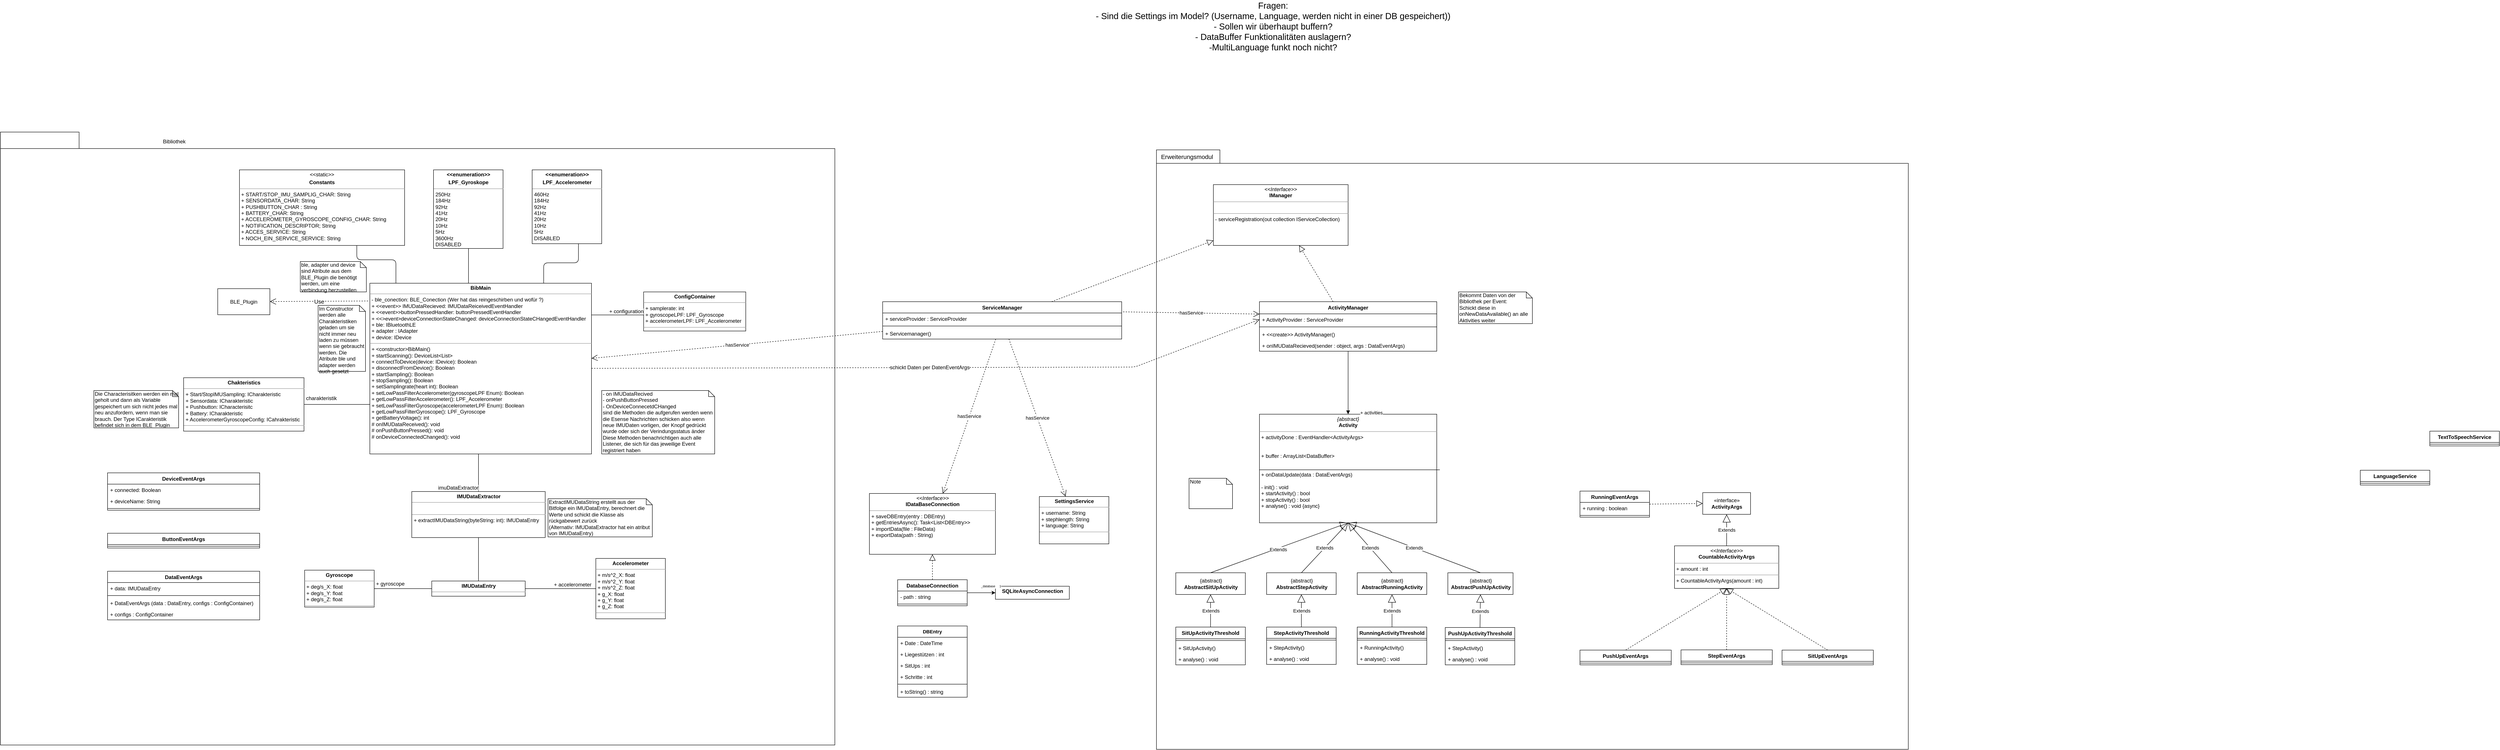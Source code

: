 <mxfile version="12.4.1" type="device" pages="1"><diagram id="adMyBay1lu6xidjCouD3" name="Model"><mxGraphModel dx="4696" dy="1765" grid="1" gridSize="10" guides="1" tooltips="1" connect="1" arrows="1" fold="1" page="1" pageScale="1" pageWidth="850" pageHeight="1100" math="0" shadow="0"><root><mxCell id="0"/><mxCell id="1" parent="0"/><mxCell id="sXvjfolYUnGrp_yOVfev-73" value="Bibliothek" style="shape=folder;fontStyle=1;spacingTop=10;tabWidth=181;tabHeight=38;tabPosition=left;html=1;strokeColor=#000000;strokeWidth=1;fontSize=12;" parent="1" vertex="1"><mxGeometry x="-2850" y="-41" width="1920" height="1411" as="geometry"/></mxCell><mxCell id="gOupwa7_WCO_5UHda2sZ-10" value="hasService" style="endArrow=open;endSize=12;dashed=1;html=1;" parent="1" source="sXvjfolYUnGrp_yOVfev-64" target="4jUEhYQWBBL92VZrlt_O-1" edge="1"><mxGeometry width="160" relative="1" as="geometry"><mxPoint x="-559.77" y="126" as="sourcePoint"/><mxPoint x="-800" y="235" as="targetPoint"/></mxGeometry></mxCell><mxCell id="w5dEuc_NeuzI3938pT3K-1" value="" style="shape=folder;fontStyle=1;spacingTop=10;tabWidth=146;tabHeight=31;tabPosition=left;html=1;" parent="1" vertex="1"><mxGeometry x="-190" width="1730" height="1380" as="geometry"/></mxCell><mxCell id="1QQ3cwLplbujhVV3ZzxS-45" value="&lt;p style=&quot;margin: 0px ; margin-top: 4px ; text-align: center&quot;&gt;&lt;i&gt;{abstract}&lt;/i&gt;&lt;br&gt;&lt;b&gt;Activity&lt;/b&gt;&lt;/p&gt;&lt;hr size=&quot;1&quot;&gt;&lt;p style=&quot;margin: 0px ; margin-left: 4px&quot;&gt;&lt;span&gt;+ activityDone : EventHandler&amp;lt;ActivityArgs&amp;gt;&lt;/span&gt;&lt;br&gt;&lt;/p&gt;&lt;p style=&quot;margin: 0px ; margin-left: 4px&quot;&gt;&lt;br&gt;&lt;/p&gt;&lt;p style=&quot;margin: 0px ; margin-left: 4px&quot;&gt;&lt;br&gt;&lt;/p&gt;&lt;p style=&quot;margin: 0px ; margin-left: 4px&quot;&gt;&lt;span&gt;+ buffer : ArrayList&amp;lt;DataBuffer&amp;gt;&amp;nbsp;&lt;/span&gt;&lt;/p&gt;&lt;p style=&quot;margin: 0px ; margin-left: 4px&quot;&gt;&lt;span&gt;&lt;br&gt;&lt;/span&gt;&lt;/p&gt;&lt;p style=&quot;margin: 0px ; margin-left: 4px&quot;&gt;&lt;br&gt;&lt;/p&gt;&lt;p style=&quot;margin: 0px ; margin-left: 4px&quot;&gt;+ onDataUpdate(data : DataEventArgs)&lt;br&gt;&lt;/p&gt;&lt;p style=&quot;margin: 0px ; margin-left: 4px&quot;&gt;&lt;br&gt;&lt;/p&gt;&lt;p style=&quot;margin: 0px ; margin-left: 4px&quot;&gt;- init() : void&lt;/p&gt;&lt;p style=&quot;margin: 0px ; margin-left: 4px&quot;&gt;&lt;span&gt;+ startActivity() : bool&lt;/span&gt;&lt;/p&gt;&lt;p style=&quot;margin: 0px ; margin-left: 4px&quot;&gt;&lt;span&gt;+ stopActivity() : bool&lt;/span&gt;&lt;/p&gt;&lt;p style=&quot;margin: 0px ; margin-left: 4px&quot;&gt;+ analyse() : void {async}&lt;span&gt;&lt;br&gt;&lt;/span&gt;&lt;/p&gt;&lt;p style=&quot;margin: 0px ; margin-left: 4px&quot;&gt;&lt;br&gt;&lt;/p&gt;" style="verticalAlign=top;align=left;overflow=fill;fontSize=12;fontFamily=Helvetica;html=1;" parent="1" vertex="1"><mxGeometry x="47" y="608.5" width="408" height="250" as="geometry"/></mxCell><mxCell id="1QQ3cwLplbujhVV3ZzxS-46" value="PushUpActivityThreshold" style="swimlane;fontStyle=1;align=center;verticalAlign=top;childLayout=stackLayout;horizontal=1;startSize=26;horizontalStack=0;resizeParent=1;resizeParentMax=0;resizeLast=0;collapsible=1;marginBottom=0;" parent="1" vertex="1"><mxGeometry x="474.5" y="1099.5" width="160" height="86" as="geometry"/></mxCell><mxCell id="1QQ3cwLplbujhVV3ZzxS-48" value="" style="line;strokeWidth=1;fillColor=none;align=left;verticalAlign=middle;spacingTop=-1;spacingLeft=3;spacingRight=3;rotatable=0;labelPosition=right;points=[];portConstraint=eastwest;" parent="1QQ3cwLplbujhVV3ZzxS-46" vertex="1"><mxGeometry y="26" width="160" height="8" as="geometry"/></mxCell><mxCell id="1QQ3cwLplbujhVV3ZzxS-112" value="+ StepActivity()" style="text;strokeColor=none;fillColor=none;align=left;verticalAlign=top;spacingLeft=4;spacingRight=4;overflow=hidden;rotatable=0;points=[[0,0.5],[1,0.5]];portConstraint=eastwest;" parent="1QQ3cwLplbujhVV3ZzxS-46" vertex="1"><mxGeometry y="34" width="160" height="26" as="geometry"/></mxCell><mxCell id="1QQ3cwLplbujhVV3ZzxS-114" value="+ analyse() : void" style="text;strokeColor=none;fillColor=none;align=left;verticalAlign=top;spacingLeft=4;spacingRight=4;overflow=hidden;rotatable=0;points=[[0,0.5],[1,0.5]];portConstraint=eastwest;" parent="1QQ3cwLplbujhVV3ZzxS-46" vertex="1"><mxGeometry y="60" width="160" height="26" as="geometry"/></mxCell><mxCell id="1QQ3cwLplbujhVV3ZzxS-94" value="RunningActivityThreshold" style="swimlane;fontStyle=1;align=center;verticalAlign=top;childLayout=stackLayout;horizontal=1;startSize=26;horizontalStack=0;resizeParent=1;resizeParentMax=0;resizeLast=0;collapsible=1;marginBottom=0;" parent="1" vertex="1"><mxGeometry x="272" y="1098.5" width="160" height="86" as="geometry"/></mxCell><mxCell id="1QQ3cwLplbujhVV3ZzxS-96" value="" style="line;strokeWidth=1;fillColor=none;align=left;verticalAlign=middle;spacingTop=-1;spacingLeft=3;spacingRight=3;rotatable=0;labelPosition=right;points=[];portConstraint=eastwest;" parent="1QQ3cwLplbujhVV3ZzxS-94" vertex="1"><mxGeometry y="26" width="160" height="8" as="geometry"/></mxCell><mxCell id="1QQ3cwLplbujhVV3ZzxS-97" value="+ RunningActivity()" style="text;strokeColor=none;fillColor=none;align=left;verticalAlign=top;spacingLeft=4;spacingRight=4;overflow=hidden;rotatable=0;points=[[0,0.5],[1,0.5]];portConstraint=eastwest;" parent="1QQ3cwLplbujhVV3ZzxS-94" vertex="1"><mxGeometry y="34" width="160" height="26" as="geometry"/></mxCell><mxCell id="1QQ3cwLplbujhVV3ZzxS-113" value="+ analyse() : void" style="text;strokeColor=none;fillColor=none;align=left;verticalAlign=top;spacingLeft=4;spacingRight=4;overflow=hidden;rotatable=0;points=[[0,0.5],[1,0.5]];portConstraint=eastwest;" parent="1QQ3cwLplbujhVV3ZzxS-94" vertex="1"><mxGeometry y="60" width="160" height="26" as="geometry"/></mxCell><mxCell id="1QQ3cwLplbujhVV3ZzxS-102" value="SitUpActivityThreshold" style="swimlane;fontStyle=1;align=center;verticalAlign=top;childLayout=stackLayout;horizontal=1;startSize=27;horizontalStack=0;resizeParent=1;resizeParentMax=0;resizeLast=0;collapsible=1;marginBottom=0;" parent="1" vertex="1"><mxGeometry x="-145.5" y="1098.5" width="160" height="87" as="geometry"/></mxCell><mxCell id="1QQ3cwLplbujhVV3ZzxS-104" value="" style="line;strokeWidth=1;fillColor=none;align=left;verticalAlign=middle;spacingTop=-1;spacingLeft=3;spacingRight=3;rotatable=0;labelPosition=right;points=[];portConstraint=eastwest;" parent="1QQ3cwLplbujhVV3ZzxS-102" vertex="1"><mxGeometry y="27" width="160" height="8" as="geometry"/></mxCell><mxCell id="1QQ3cwLplbujhVV3ZzxS-105" value="+ SitUpActivity()" style="text;strokeColor=none;fillColor=none;align=left;verticalAlign=top;spacingLeft=4;spacingRight=4;overflow=hidden;rotatable=0;points=[[0,0.5],[1,0.5]];portConstraint=eastwest;" parent="1QQ3cwLplbujhVV3ZzxS-102" vertex="1"><mxGeometry y="35" width="160" height="26" as="geometry"/></mxCell><mxCell id="1QQ3cwLplbujhVV3ZzxS-116" value="+ analyse() : void" style="text;strokeColor=none;fillColor=none;align=left;verticalAlign=top;spacingLeft=4;spacingRight=4;overflow=hidden;rotatable=0;points=[[0,0.5],[1,0.5]];portConstraint=eastwest;" parent="1QQ3cwLplbujhVV3ZzxS-102" vertex="1"><mxGeometry y="61" width="160" height="26" as="geometry"/></mxCell><mxCell id="1QQ3cwLplbujhVV3ZzxS-98" value="StepActivityThreshold" style="swimlane;fontStyle=1;align=center;verticalAlign=top;childLayout=stackLayout;horizontal=1;startSize=26;horizontalStack=0;resizeParent=1;resizeParentMax=0;resizeLast=0;collapsible=1;marginBottom=0;" parent="1" vertex="1"><mxGeometry x="63.5" y="1098.5" width="160" height="86" as="geometry"/></mxCell><mxCell id="1QQ3cwLplbujhVV3ZzxS-100" value="" style="line;strokeWidth=1;fillColor=none;align=left;verticalAlign=middle;spacingTop=-1;spacingLeft=3;spacingRight=3;rotatable=0;labelPosition=right;points=[];portConstraint=eastwest;" parent="1QQ3cwLplbujhVV3ZzxS-98" vertex="1"><mxGeometry y="26" width="160" height="8" as="geometry"/></mxCell><mxCell id="1QQ3cwLplbujhVV3ZzxS-111" value="+ StepActivity()" style="text;strokeColor=none;fillColor=none;align=left;verticalAlign=top;spacingLeft=4;spacingRight=4;overflow=hidden;rotatable=0;points=[[0,0.5],[1,0.5]];portConstraint=eastwest;" parent="1QQ3cwLplbujhVV3ZzxS-98" vertex="1"><mxGeometry y="34" width="160" height="26" as="geometry"/></mxCell><mxCell id="1QQ3cwLplbujhVV3ZzxS-115" value="+ analyse() : void" style="text;strokeColor=none;fillColor=none;align=left;verticalAlign=top;spacingLeft=4;spacingRight=4;overflow=hidden;rotatable=0;points=[[0,0.5],[1,0.5]];portConstraint=eastwest;" parent="1QQ3cwLplbujhVV3ZzxS-98" vertex="1"><mxGeometry y="60" width="160" height="26" as="geometry"/></mxCell><mxCell id="1QQ3cwLplbujhVV3ZzxS-51" value="PushUpEventArgs" style="swimlane;fontStyle=1;align=center;verticalAlign=top;childLayout=stackLayout;horizontal=1;startSize=26;horizontalStack=0;resizeParent=1;resizeParentMax=0;resizeLast=0;collapsible=1;marginBottom=0;" parent="1" vertex="1"><mxGeometry x="784.5" y="1151.5" width="210" height="34" as="geometry"><mxRectangle x="20" y="777" width="140" height="26" as="alternateBounds"/></mxGeometry></mxCell><mxCell id="1QQ3cwLplbujhVV3ZzxS-53" value="" style="line;strokeWidth=1;fillColor=none;align=left;verticalAlign=middle;spacingTop=-1;spacingLeft=3;spacingRight=3;rotatable=0;labelPosition=right;points=[];portConstraint=eastwest;" parent="1QQ3cwLplbujhVV3ZzxS-51" vertex="1"><mxGeometry y="26" width="210" height="8" as="geometry"/></mxCell><mxCell id="1QQ3cwLplbujhVV3ZzxS-66" value="SitUpEventArgs" style="swimlane;fontStyle=1;align=center;verticalAlign=top;childLayout=stackLayout;horizontal=1;startSize=26;horizontalStack=0;resizeParent=1;resizeParentMax=0;resizeLast=0;collapsible=1;marginBottom=0;" parent="1" vertex="1"><mxGeometry x="1249.5" y="1151.5" width="210" height="34" as="geometry"/></mxCell><mxCell id="1QQ3cwLplbujhVV3ZzxS-69" value="" style="line;strokeWidth=1;fillColor=none;align=left;verticalAlign=middle;spacingTop=-1;spacingLeft=3;spacingRight=3;rotatable=0;labelPosition=right;points=[];portConstraint=eastwest;" parent="1QQ3cwLplbujhVV3ZzxS-66" vertex="1"><mxGeometry y="26" width="210" height="8" as="geometry"/></mxCell><mxCell id="1QQ3cwLplbujhVV3ZzxS-73" value="RunningEventArgs" style="swimlane;fontStyle=1;align=center;verticalAlign=top;childLayout=stackLayout;horizontal=1;startSize=26;horizontalStack=0;resizeParent=1;resizeParentMax=0;resizeLast=0;collapsible=1;marginBottom=0;" parent="1" vertex="1"><mxGeometry x="784.5" y="785.5" width="160" height="60" as="geometry"/></mxCell><mxCell id="1QQ3cwLplbujhVV3ZzxS-74" value="+ running : boolean" style="text;strokeColor=none;fillColor=none;align=left;verticalAlign=top;spacingLeft=4;spacingRight=4;overflow=hidden;rotatable=0;points=[[0,0.5],[1,0.5]];portConstraint=eastwest;" parent="1QQ3cwLplbujhVV3ZzxS-73" vertex="1"><mxGeometry y="26" width="160" height="26" as="geometry"/></mxCell><mxCell id="1QQ3cwLplbujhVV3ZzxS-76" value="" style="line;strokeWidth=1;fillColor=none;align=left;verticalAlign=middle;spacingTop=-1;spacingLeft=3;spacingRight=3;rotatable=0;labelPosition=right;points=[];portConstraint=eastwest;" parent="1QQ3cwLplbujhVV3ZzxS-73" vertex="1"><mxGeometry y="52" width="160" height="8" as="geometry"/></mxCell><mxCell id="1QQ3cwLplbujhVV3ZzxS-79" value="«interface»&lt;br&gt;&lt;b&gt;ActivityArgs&lt;br&gt;&lt;/b&gt;" style="html=1;" parent="1" vertex="1"><mxGeometry x="1067" y="789" width="110" height="50" as="geometry"/></mxCell><mxCell id="1QQ3cwLplbujhVV3ZzxS-83" value="StepEventArgs" style="swimlane;fontStyle=1;align=center;verticalAlign=top;childLayout=stackLayout;horizontal=1;startSize=26;horizontalStack=0;resizeParent=1;resizeParentMax=0;resizeLast=0;collapsible=1;marginBottom=0;" parent="1" vertex="1"><mxGeometry x="1017" y="1151" width="210" height="34" as="geometry"/></mxCell><mxCell id="1QQ3cwLplbujhVV3ZzxS-85" value="" style="line;strokeWidth=1;fillColor=none;align=left;verticalAlign=middle;spacingTop=-1;spacingLeft=3;spacingRight=3;rotatable=0;labelPosition=right;points=[];portConstraint=eastwest;" parent="1QQ3cwLplbujhVV3ZzxS-83" vertex="1"><mxGeometry y="26" width="210" height="8" as="geometry"/></mxCell><mxCell id="1QQ3cwLplbujhVV3ZzxS-87" value="&lt;p style=&quot;margin: 0px ; margin-top: 4px ; text-align: center&quot;&gt;&lt;i&gt;&amp;lt;&amp;lt;Interface&amp;gt;&amp;gt;&lt;/i&gt;&lt;br&gt;&lt;b&gt;CountableActivityArgs&lt;/b&gt;&lt;/p&gt;&lt;hr size=&quot;1&quot;&gt;&lt;p style=&quot;margin: 0px ; margin-left: 4px&quot;&gt;+ amount : int&lt;/p&gt;&lt;hr size=&quot;1&quot;&gt;&lt;p style=&quot;margin: 0px ; margin-left: 4px&quot;&gt;+ CountableActivityArgs(amount : int)&lt;/p&gt;" style="verticalAlign=top;align=left;overflow=fill;fontSize=12;fontFamily=Helvetica;html=1;" parent="1" vertex="1"><mxGeometry x="1002" y="911.5" width="240" height="98" as="geometry"/></mxCell><mxCell id="1QQ3cwLplbujhVV3ZzxS-88" value="Extends" style="endArrow=block;endSize=16;endFill=0;html=1;entryX=0.5;entryY=1;entryDx=0;entryDy=0;exitX=0.5;exitY=0;exitDx=0;exitDy=0;" parent="1" source="1QQ3cwLplbujhVV3ZzxS-87" target="1QQ3cwLplbujhVV3ZzxS-79" edge="1"><mxGeometry width="160" relative="1" as="geometry"><mxPoint x="1189.5" y="871.5" as="sourcePoint"/><mxPoint x="1349.5" y="871.5" as="targetPoint"/></mxGeometry></mxCell><mxCell id="1QQ3cwLplbujhVV3ZzxS-89" value="" style="endArrow=block;dashed=1;endFill=0;endSize=12;html=1;exitX=0.5;exitY=0;exitDx=0;exitDy=0;entryX=0.5;entryY=1;entryDx=0;entryDy=0;" parent="1" source="1QQ3cwLplbujhVV3ZzxS-83" target="1QQ3cwLplbujhVV3ZzxS-87" edge="1"><mxGeometry width="160" relative="1" as="geometry"><mxPoint x="1399.5" y="1021.5" as="sourcePoint"/><mxPoint x="1559.5" y="1021.5" as="targetPoint"/></mxGeometry></mxCell><mxCell id="1QQ3cwLplbujhVV3ZzxS-90" value="" style="endArrow=block;dashed=1;endFill=0;endSize=12;html=1;entryX=0.5;entryY=1;entryDx=0;entryDy=0;exitX=0.5;exitY=0;exitDx=0;exitDy=0;" parent="1" source="1QQ3cwLplbujhVV3ZzxS-51" target="1QQ3cwLplbujhVV3ZzxS-87" edge="1"><mxGeometry width="160" relative="1" as="geometry"><mxPoint x="1094.5" y="1098.5" as="sourcePoint"/><mxPoint x="1269.5" y="1031.5" as="targetPoint"/></mxGeometry></mxCell><mxCell id="1QQ3cwLplbujhVV3ZzxS-91" value="" style="endArrow=block;dashed=1;endFill=0;endSize=12;html=1;entryX=0.5;entryY=1;entryDx=0;entryDy=0;exitX=0.5;exitY=0;exitDx=0;exitDy=0;" parent="1" source="1QQ3cwLplbujhVV3ZzxS-66" target="1QQ3cwLplbujhVV3ZzxS-87" edge="1"><mxGeometry width="160" relative="1" as="geometry"><mxPoint x="1394.5" y="1118.5" as="sourcePoint"/><mxPoint x="1299.5" y="1019.5" as="targetPoint"/></mxGeometry></mxCell><mxCell id="1QQ3cwLplbujhVV3ZzxS-93" value="" style="endArrow=block;dashed=1;endFill=0;endSize=12;html=1;exitX=1;exitY=0.5;exitDx=0;exitDy=0;entryX=0;entryY=0.5;entryDx=0;entryDy=0;" parent="1" source="1QQ3cwLplbujhVV3ZzxS-73" target="1QQ3cwLplbujhVV3ZzxS-79" edge="1"><mxGeometry width="160" relative="1" as="geometry"><mxPoint x="1009.5" y="901.5" as="sourcePoint"/><mxPoint x="1169.5" y="901.5" as="targetPoint"/></mxGeometry></mxCell><mxCell id="1QQ3cwLplbujhVV3ZzxS-135" value="+ activities" style="endArrow=block;endFill=1;html=1;align=left;verticalAlign=top;entryX=0.5;entryY=0;entryDx=0;entryDy=0;" parent="1" source="1QQ3cwLplbujhVV3ZzxS-1" target="1QQ3cwLplbujhVV3ZzxS-45" edge="1"><mxGeometry x="0.767" y="26" relative="1" as="geometry"><mxPoint x="465" y="562.5" as="sourcePoint"/><mxPoint x="695" y="732.5" as="targetPoint"/><mxPoint as="offset"/></mxGeometry></mxCell><mxCell id="1QQ3cwLplbujhVV3ZzxS-141" value="&lt;font style=&quot;font-size: 20px&quot;&gt;Fragen:&lt;br&gt;- Sind die Settings im Model? (Username, Language, werden nicht in einer DB gespeichert))&lt;br&gt;- Sollen wir überhaupt buffern?&lt;br&gt;- DataBuffer Funktionalitäten auslagern?&lt;br&gt;-MultiLanguage funkt noch nicht?&lt;br&gt;&lt;/font&gt;" style="text;html=1;align=center;verticalAlign=middle;resizable=0;points=[];;autosize=1;" parent="1" vertex="1"><mxGeometry x="-337.5" y="-330" width="830" height="90" as="geometry"/></mxCell><mxCell id="n2-QzeIZX0uXDNsSAh_k-9" value="{abstract}&lt;br&gt;&lt;b&gt;AbstractSitUpActivity&lt;/b&gt;" style="html=1;" parent="1" vertex="1"><mxGeometry x="-145.5" y="973.5" width="160" height="50" as="geometry"/></mxCell><mxCell id="n2-QzeIZX0uXDNsSAh_k-11" value="{abstract}&lt;br&gt;&lt;b&gt;AbstractPushUpActivity&lt;/b&gt;" style="html=1;" parent="1" vertex="1"><mxGeometry x="480.5" y="973.5" width="150" height="50" as="geometry"/></mxCell><mxCell id="n2-QzeIZX0uXDNsSAh_k-12" value="{abstract}&lt;br&gt;&lt;b&gt;AbstractRunningActivity&lt;/b&gt;" style="html=1;" parent="1" vertex="1"><mxGeometry x="272" y="973.5" width="160" height="50" as="geometry"/></mxCell><mxCell id="n2-QzeIZX0uXDNsSAh_k-14" value="{abstract}&lt;br&gt;&lt;b&gt;AbstractStepActivity&lt;/b&gt;" style="html=1;" parent="1" vertex="1"><mxGeometry x="63.5" y="973.5" width="160" height="50" as="geometry"/></mxCell><mxCell id="n2-QzeIZX0uXDNsSAh_k-16" value="Extends" style="endArrow=block;endSize=16;endFill=0;html=1;exitX=0.5;exitY=0;exitDx=0;exitDy=0;entryX=0.5;entryY=1;entryDx=0;entryDy=0;" parent="1" source="1QQ3cwLplbujhVV3ZzxS-102" target="n2-QzeIZX0uXDNsSAh_k-9" edge="1"><mxGeometry width="160" relative="1" as="geometry"><mxPoint x="72" y="908.5" as="sourcePoint"/><mxPoint x="-38" y="1038.5" as="targetPoint"/></mxGeometry></mxCell><mxCell id="n2-QzeIZX0uXDNsSAh_k-17" value="Extends" style="endArrow=block;endSize=16;endFill=0;html=1;exitX=0.5;exitY=0;exitDx=0;exitDy=0;entryX=0.5;entryY=1;entryDx=0;entryDy=0;" parent="1" source="1QQ3cwLplbujhVV3ZzxS-98" target="n2-QzeIZX0uXDNsSAh_k-14" edge="1"><mxGeometry width="160" relative="1" as="geometry"><mxPoint x="138" y="967.5" as="sourcePoint"/><mxPoint x="346" y="902" as="targetPoint"/></mxGeometry></mxCell><mxCell id="n2-QzeIZX0uXDNsSAh_k-18" value="Extends" style="endArrow=block;endSize=16;endFill=0;html=1;exitX=0.5;exitY=0;exitDx=0;exitDy=0;entryX=0.5;entryY=1;entryDx=0;entryDy=0;" parent="1" source="1QQ3cwLplbujhVV3ZzxS-94" target="n2-QzeIZX0uXDNsSAh_k-12" edge="1"><mxGeometry width="160" relative="1" as="geometry"><mxPoint x="162" y="1085.5" as="sourcePoint"/><mxPoint x="265" y="868.5" as="targetPoint"/></mxGeometry></mxCell><mxCell id="n2-QzeIZX0uXDNsSAh_k-19" value="Extends" style="endArrow=block;endSize=16;endFill=0;html=1;exitX=0.5;exitY=0;exitDx=0;exitDy=0;entryX=0.5;entryY=1;entryDx=0;entryDy=0;" parent="1" source="1QQ3cwLplbujhVV3ZzxS-46" target="n2-QzeIZX0uXDNsSAh_k-11" edge="1"><mxGeometry width="160" relative="1" as="geometry"><mxPoint x="332" y="1085.5" as="sourcePoint"/><mxPoint x="265" y="868.5" as="targetPoint"/></mxGeometry></mxCell><mxCell id="sXvjfolYUnGrp_yOVfev-1" value="Extends" style="endArrow=block;endSize=16;endFill=0;html=1;exitX=0.5;exitY=0;exitDx=0;exitDy=0;entryX=0.5;entryY=1;entryDx=0;entryDy=0;" parent="1" source="n2-QzeIZX0uXDNsSAh_k-11" target="1QQ3cwLplbujhVV3ZzxS-45" edge="1"><mxGeometry width="160" relative="1" as="geometry"><mxPoint x="657" y="886.5" as="sourcePoint"/><mxPoint x="322" y="878.5" as="targetPoint"/></mxGeometry></mxCell><mxCell id="sXvjfolYUnGrp_yOVfev-2" value="Extends" style="endArrow=block;endSize=16;endFill=0;html=1;exitX=0.5;exitY=0;exitDx=0;exitDy=0;entryX=0.5;entryY=1;entryDx=0;entryDy=0;" parent="1" source="n2-QzeIZX0uXDNsSAh_k-12" target="1QQ3cwLplbujhVV3ZzxS-45" edge="1"><mxGeometry width="160" relative="1" as="geometry"><mxPoint x="332" y="1085.5" as="sourcePoint"/><mxPoint x="265" y="868.5" as="targetPoint"/></mxGeometry></mxCell><mxCell id="sXvjfolYUnGrp_yOVfev-3" value="Extends" style="endArrow=block;endSize=16;endFill=0;html=1;exitX=0.5;exitY=0;exitDx=0;exitDy=0;entryX=0.5;entryY=1;entryDx=0;entryDy=0;" parent="1" source="n2-QzeIZX0uXDNsSAh_k-14" target="1QQ3cwLplbujhVV3ZzxS-45" edge="1"><mxGeometry width="160" relative="1" as="geometry"><mxPoint x="342" y="1095.5" as="sourcePoint"/><mxPoint x="252" y="888.5" as="targetPoint"/></mxGeometry></mxCell><mxCell id="sXvjfolYUnGrp_yOVfev-4" value="Extends" style="endArrow=block;endSize=16;endFill=0;html=1;exitX=0.5;exitY=0;exitDx=0;exitDy=0;entryX=0.5;entryY=1;entryDx=0;entryDy=0;" parent="1" source="n2-QzeIZX0uXDNsSAh_k-9" target="1QQ3cwLplbujhVV3ZzxS-45" edge="1"><mxGeometry x="-0.024" y="-3" width="160" relative="1" as="geometry"><mxPoint x="68" y="1075.5" as="sourcePoint"/><mxPoint x="1" y="858.5" as="targetPoint"/><mxPoint as="offset"/></mxGeometry></mxCell><mxCell id="sXvjfolYUnGrp_yOVfev-15" value="&lt;p style=&quot;margin: 0px ; margin-top: 4px ; text-align: center&quot;&gt;&lt;i&gt;&amp;lt;&amp;lt;Interface&amp;gt;&amp;gt;&lt;/i&gt;&lt;br&gt;&lt;b&gt;IDataBaseConnection&lt;/b&gt;&lt;/p&gt;&lt;hr size=&quot;1&quot;&gt;&lt;p style=&quot;margin: 0px ; margin-left: 4px&quot;&gt;+ saveDBEntry(entry : DBEntry)&lt;/p&gt;&lt;p style=&quot;margin: 0px ; margin-left: 4px&quot;&gt;+ getEntriesAsync(): Task&amp;lt;List&amp;lt;DBEntry&amp;gt;&amp;gt;&lt;/p&gt;&lt;p style=&quot;margin: 0px ; margin-left: 4px&quot;&gt;+ importData(file : FileData)&amp;nbsp;&lt;/p&gt;&lt;p style=&quot;margin: 0px ; margin-left: 4px&quot;&gt;+ exportData(path : String)&lt;/p&gt;&lt;p style=&quot;margin: 0px ; margin-left: 4px&quot;&gt;&lt;span style=&quot;color: rgba(0 , 0 , 0 , 0) ; font-family: monospace ; font-size: 0px&quot;&gt;3CmxGraphModel%3E%3Croot%3E%3CmxCell%20id%3D%220%22%2F%3E%3CmxCell%20id%3D%221%22%20parent%3D%220%22%2F%3E%3CmxCell%20id%3D%222%22%20value%3D%22%2B%20getEntriesAsync()%3A%20Task%26lt%3BList%26lt%3BDBEntry%26gt%3B%26gt%3B%22%20style%3D%22text%3BstrokeColor%3Dnone%3BfillColor%3Dnone%3Balign%3Dleft%3BverticalAlign%3Dtop%3BspacingLeft%3D4%3BspacingRight%3D4%3Boverflow%3Dhidden%3Brotatable%3D0%3Bpoints%3D%5B%5B0%2C0.5%5D%2C%5B1%2C0.5%5D%5D%3BportConstraint%3Deastwest%3B%22%20vertex%3D%221%22%20parent%3D%221%22%3E%3CmxGeometry%20x%3D%221080%22%20y%3D%22493%22%20width%3D%22250%22%20height%3D%2226%22%20as%3D%22geometry%22%2F%3E%3C%2FmxCell%3E%3C%2Froot%3E%3C%2FmxGraphModel%3E&lt;/span&gt;&lt;/p&gt;&lt;span style=&quot;color: rgba(0 , 0 , 0 , 0) ; font-family: monospace ; font-size: 0px&quot;&gt;%3CmxGraphModel%3E%3Croot%3E%3CmxCell%20id%3D%220%22%2F%3E%3CmxCell%20id%3D%221%22%20parent%3D%220%22%2F%3E%3CmxCell%20id%3D%222%22%20value%3D%22%2B%20getEntriesAsync()%3A%20Task%26lt%3BList%26lt%3BDBEntry%26gt%3B%26gt%3B%22%20style%3D%22text%3BstrokeColor%3Dnone%3BfillColor%3Dnone%3Balign%3Dleft%3BverticalAlign%3Dtop%3BspacingLeft%3D4%3BspacingRight%3D4%3Boverflow%3Dhidden%3Brotatable%3D0%3Bpoints%3D%5B%5B0%2C0.5%5D%2C%5B1%2C0.5%5D%5D%3BportConstraint%3Deastwest%3B%22%20vertex%3D%221%22%20parent%3D%221%22%3E%3CmxGeometry%20x%3D%221080%22%20y%3D%22493%22%20width%3D%22250%22%20height%3D%2226%22%20as%3D%22geometry%22%2F%3E%3C%2FmxCell%3E%3C%2Froot%3E%3C%2FmxGraphModel%3E&lt;/span&gt;&lt;span style=&quot;color: rgba(0 , 0 , 0 , 0) ; font-family: monospace ; font-size: 0px&quot;&gt;%3CmxGraphModel%3E%3Croot%3E%3CmxCell%20id%3D%220%22%2F%3E%3CmxCell%20id%3D%221%22%20parent%3D%220%22%2F%3E%3CmxCell%20id%3D%222%22%20value%3D%22%2B%20getEntriesAsync()%3A%20Task%26lt%3BList%26lt%3BDBEntry%26gt%3B%26gt%3B%22%20style%3D%22text%3BstrokeColor%3Dnone%3BfillColor%3Dnone%3Balign%3Dleft%3BverticalAlign%3Dtop%3BspacingLeft%3D4%3BspacingRight%3D4%3Boverflow%3Dhidden%3Brotatable%3D0%3Bpoints%3D%5B%5B0%2C0.5%5D%2C%5B1%2C0.5%5D%5D%3BportConstraint%3Deastwest%3B%22%20vertex%3D%221%22%20parent%3D%221%22%3E%3CmxGeometry%20x%3D%221080%22%20y%3D%22493%22%20width%3D%22250%22%20height%3D%2226%22%20as%3D%22geometry%22%2F%3E%3C%2FmxCell%3E%3C%2Froot%3E%3C%2FmxGraphModel%3E&lt;/span&gt;" style="verticalAlign=top;align=left;overflow=fill;fontSize=12;fontFamily=Helvetica;html=1;" parent="1" vertex="1"><mxGeometry x="-850.5" y="791" width="290" height="140" as="geometry"/></mxCell><mxCell id="sXvjfolYUnGrp_yOVfev-22" value="&lt;p style=&quot;margin: 0px ; margin-top: 4px ; text-align: center&quot;&gt;&lt;b&gt;SQLiteAsyncConnection&lt;/b&gt;&lt;/p&gt;" style="verticalAlign=top;align=left;overflow=fill;fontSize=12;fontFamily=Helvetica;html=1;" parent="1" vertex="1"><mxGeometry x="-560.5" y="1004.5" width="170" height="30" as="geometry"/></mxCell><mxCell id="sXvjfolYUnGrp_yOVfev-26" value="" style="endArrow=block;dashed=1;endFill=0;endSize=12;html=1;" parent="1" source="sXvjfolYUnGrp_yOVfev-16" target="sXvjfolYUnGrp_yOVfev-15" edge="1"><mxGeometry width="160" relative="1" as="geometry"><mxPoint x="-386.5" y="850.5" as="sourcePoint"/><mxPoint x="-346.5" y="875.5" as="targetPoint"/></mxGeometry></mxCell><mxCell id="sXvjfolYUnGrp_yOVfev-36" value="_database&amp;nbsp; &amp;nbsp; &amp;nbsp;1" style="rounded=0;orthogonalLoop=1;jettySize=auto;html=1;entryX=0;entryY=0.5;entryDx=0;entryDy=0;exitX=1;exitY=0.154;exitDx=0;exitDy=0;exitPerimeter=0;fontStyle=0;fontSize=7;" parent="1" source="sXvjfolYUnGrp_yOVfev-17" target="sXvjfolYUnGrp_yOVfev-22" edge="1"><mxGeometry x="0.684" y="15" relative="1" as="geometry"><mxPoint as="offset"/></mxGeometry></mxCell><mxCell id="sXvjfolYUnGrp_yOVfev-16" value="DatabaseConnection" style="swimlane;fontStyle=1;align=center;verticalAlign=top;childLayout=stackLayout;horizontal=1;startSize=26;horizontalStack=0;resizeParent=1;resizeParentMax=0;resizeLast=0;collapsible=1;marginBottom=0;" parent="1" vertex="1"><mxGeometry x="-785.5" y="989.5" width="160" height="60" as="geometry"/></mxCell><mxCell id="sXvjfolYUnGrp_yOVfev-17" value="- path : string" style="text;strokeColor=none;fillColor=none;align=left;verticalAlign=top;spacingLeft=4;spacingRight=4;overflow=hidden;rotatable=0;points=[[0,0.5],[1,0.5]];portConstraint=eastwest;" parent="sXvjfolYUnGrp_yOVfev-16" vertex="1"><mxGeometry y="26" width="160" height="26" as="geometry"/></mxCell><mxCell id="sXvjfolYUnGrp_yOVfev-18" value="" style="line;strokeWidth=1;fillColor=none;align=left;verticalAlign=middle;spacingTop=-1;spacingLeft=3;spacingRight=3;rotatable=0;labelPosition=right;points=[];portConstraint=eastwest;" parent="sXvjfolYUnGrp_yOVfev-16" vertex="1"><mxGeometry y="52" width="160" height="8" as="geometry"/></mxCell><mxCell id="sXvjfolYUnGrp_yOVfev-40" value="DBEntry" style="swimlane;fontStyle=1;align=center;verticalAlign=top;childLayout=stackLayout;horizontal=1;startSize=26;horizontalStack=0;resizeParent=1;resizeParentMax=0;resizeLast=0;collapsible=1;marginBottom=0;fontSize=11;" parent="1" vertex="1"><mxGeometry x="-785.5" y="1096" width="160" height="164" as="geometry"/></mxCell><mxCell id="sXvjfolYUnGrp_yOVfev-41" value="+ Date : DateTime" style="text;strokeColor=none;fillColor=none;align=left;verticalAlign=top;spacingLeft=4;spacingRight=4;overflow=hidden;rotatable=0;points=[[0,0.5],[1,0.5]];portConstraint=eastwest;" parent="sXvjfolYUnGrp_yOVfev-40" vertex="1"><mxGeometry y="26" width="160" height="26" as="geometry"/></mxCell><mxCell id="sXvjfolYUnGrp_yOVfev-45" value="+ Liegestützen : int" style="text;strokeColor=none;fillColor=none;align=left;verticalAlign=top;spacingLeft=4;spacingRight=4;overflow=hidden;rotatable=0;points=[[0,0.5],[1,0.5]];portConstraint=eastwest;" parent="sXvjfolYUnGrp_yOVfev-40" vertex="1"><mxGeometry y="52" width="160" height="26" as="geometry"/></mxCell><mxCell id="sXvjfolYUnGrp_yOVfev-46" value="+ SitUps : int" style="text;strokeColor=none;fillColor=none;align=left;verticalAlign=top;spacingLeft=4;spacingRight=4;overflow=hidden;rotatable=0;points=[[0,0.5],[1,0.5]];portConstraint=eastwest;" parent="sXvjfolYUnGrp_yOVfev-40" vertex="1"><mxGeometry y="78" width="160" height="26" as="geometry"/></mxCell><mxCell id="sXvjfolYUnGrp_yOVfev-44" value="+ Schritte : int" style="text;strokeColor=none;fillColor=none;align=left;verticalAlign=top;spacingLeft=4;spacingRight=4;overflow=hidden;rotatable=0;points=[[0,0.5],[1,0.5]];portConstraint=eastwest;" parent="sXvjfolYUnGrp_yOVfev-40" vertex="1"><mxGeometry y="104" width="160" height="26" as="geometry"/></mxCell><mxCell id="sXvjfolYUnGrp_yOVfev-42" value="" style="line;strokeWidth=1;fillColor=none;align=left;verticalAlign=middle;spacingTop=-1;spacingLeft=3;spacingRight=3;rotatable=0;labelPosition=right;points=[];portConstraint=eastwest;" parent="sXvjfolYUnGrp_yOVfev-40" vertex="1"><mxGeometry y="130" width="160" height="8" as="geometry"/></mxCell><mxCell id="sXvjfolYUnGrp_yOVfev-43" value="+ toString() : string" style="text;strokeColor=none;fillColor=none;align=left;verticalAlign=top;spacingLeft=4;spacingRight=4;overflow=hidden;rotatable=0;points=[[0,0.5],[1,0.5]];portConstraint=eastwest;" parent="sXvjfolYUnGrp_yOVfev-40" vertex="1"><mxGeometry y="138" width="160" height="26" as="geometry"/></mxCell><mxCell id="sXvjfolYUnGrp_yOVfev-48" value="" style="text;strokeColor=none;fillColor=none;align=left;verticalAlign=middle;spacingTop=-1;spacingLeft=4;spacingRight=4;rotatable=0;labelPosition=right;points=[];portConstraint=eastwest;fontSize=11;" parent="1" vertex="1"><mxGeometry x="47" y="729.5" width="415" height="14" as="geometry"/></mxCell><mxCell id="sXvjfolYUnGrp_yOVfev-51" value="" style="line;strokeWidth=1;fillColor=none;align=left;verticalAlign=middle;spacingTop=-1;spacingLeft=3;spacingRight=3;rotatable=0;labelPosition=right;points=[];portConstraint=eastwest;fontSize=11;" parent="1" vertex="1"><mxGeometry x="47" y="732.5" width="415" height="8" as="geometry"/></mxCell><mxCell id="sXvjfolYUnGrp_yOVfev-52" value="LanguageService" style="swimlane;fontStyle=1;align=center;verticalAlign=top;childLayout=stackLayout;horizontal=1;startSize=26;horizontalStack=0;resizeParent=1;resizeParentMax=0;resizeLast=0;collapsible=1;marginBottom=0;" parent="1" vertex="1"><mxGeometry x="2580" y="737.5" width="160" height="34" as="geometry"/></mxCell><mxCell id="sXvjfolYUnGrp_yOVfev-53" value="" style="line;strokeWidth=1;fillColor=none;align=left;verticalAlign=middle;spacingTop=-1;spacingLeft=3;spacingRight=3;rotatable=0;labelPosition=right;points=[];portConstraint=eastwest;" parent="sXvjfolYUnGrp_yOVfev-52" vertex="1"><mxGeometry y="26" width="160" height="8" as="geometry"/></mxCell><mxCell id="sXvjfolYUnGrp_yOVfev-54" value="TextToSpeechService" style="swimlane;fontStyle=1;align=center;verticalAlign=top;childLayout=stackLayout;horizontal=1;startSize=26;horizontalStack=0;resizeParent=1;resizeParentMax=0;resizeLast=0;collapsible=1;marginBottom=0;" parent="1" vertex="1"><mxGeometry x="2740" y="647.5" width="160" height="34" as="geometry"/></mxCell><mxCell id="sXvjfolYUnGrp_yOVfev-55" value="" style="line;strokeWidth=1;fillColor=none;align=left;verticalAlign=middle;spacingTop=-1;spacingLeft=3;spacingRight=3;rotatable=0;labelPosition=right;points=[];portConstraint=eastwest;" parent="sXvjfolYUnGrp_yOVfev-54" vertex="1"><mxGeometry y="26" width="160" height="8" as="geometry"/></mxCell><mxCell id="sXvjfolYUnGrp_yOVfev-64" value="ServiceManager" style="swimlane;fontStyle=1;align=center;verticalAlign=top;childLayout=stackLayout;horizontal=1;startSize=26;horizontalStack=0;resizeParent=1;resizeParentMax=0;resizeLast=0;collapsible=1;marginBottom=0;strokeWidth=1;fontSize=12;" parent="1" vertex="1"><mxGeometry x="-820" y="349.5" width="550" height="86" as="geometry"/></mxCell><mxCell id="sXvjfolYUnGrp_yOVfev-65" value="+ serviceProvider : ServiceProvider" style="text;strokeColor=none;fillColor=none;align=left;verticalAlign=top;spacingLeft=4;spacingRight=4;overflow=hidden;rotatable=0;points=[[0,0.5],[1,0.5]];portConstraint=eastwest;" parent="sXvjfolYUnGrp_yOVfev-64" vertex="1"><mxGeometry y="26" width="550" height="26" as="geometry"/></mxCell><mxCell id="sXvjfolYUnGrp_yOVfev-66" value="" style="line;strokeWidth=1;fillColor=none;align=left;verticalAlign=middle;spacingTop=-1;spacingLeft=3;spacingRight=3;rotatable=0;labelPosition=right;points=[];portConstraint=eastwest;" parent="sXvjfolYUnGrp_yOVfev-64" vertex="1"><mxGeometry y="52" width="550" height="8" as="geometry"/></mxCell><mxCell id="sXvjfolYUnGrp_yOVfev-67" value="+ Servicemanager()" style="text;strokeColor=none;fillColor=none;align=left;verticalAlign=top;spacingLeft=4;spacingRight=4;overflow=hidden;rotatable=0;points=[[0,0.5],[1,0.5]];portConstraint=eastwest;" parent="sXvjfolYUnGrp_yOVfev-64" vertex="1"><mxGeometry y="60" width="550" height="26" as="geometry"/></mxCell><mxCell id="sXvjfolYUnGrp_yOVfev-74" value="schickt Daten per DatenEventArgs" style="endArrow=open;endSize=12;dashed=1;html=1;fontSize=12;entryX=0;entryY=0.5;entryDx=0;entryDy=0;" parent="1" source="4jUEhYQWBBL92VZrlt_O-1" target="n2-QzeIZX0uXDNsSAh_k-1" edge="1"><mxGeometry width="160" relative="1" as="geometry"><mxPoint x="-800" y="210" as="sourcePoint"/><mxPoint x="-400" y="286" as="targetPoint"/><Array as="points"><mxPoint x="-240" y="500"/></Array></mxGeometry></mxCell><mxCell id="4jUEhYQWBBL92VZrlt_O-1" value="&lt;p style=&quot;margin: 0px ; margin-top: 4px ; text-align: center&quot;&gt;&lt;b&gt;BibMain&lt;/b&gt;&lt;/p&gt;&lt;hr size=&quot;1&quot;&gt;&lt;p style=&quot;margin: 0px ; margin-left: 4px&quot;&gt;- ble_conection: BLE_Conection (Wer hat das reingeschirben und wofür ?)&lt;/p&gt;&lt;p style=&quot;margin: 0px ; margin-left: 4px&quot;&gt;+ &amp;lt;&amp;lt;event&amp;gt;&amp;gt; IMUDataRecieved: IMUDataReiceivedEventHandler&lt;/p&gt;&lt;p style=&quot;margin: 0px 0px 0px 4px&quot;&gt;+ &amp;lt;&amp;lt;event&amp;gt;&amp;gt;buttonPressedHandler: buttonPressedEventHandler&lt;/p&gt;&lt;p style=&quot;margin: 0px 0px 0px 4px&quot;&gt;+ &amp;lt;&amp;lt;&amp;gt;event&amp;gt;deviceConnectionStateChanged: deviceConnectionStateCHangedEventHandler&lt;/p&gt;&lt;p style=&quot;margin: 0px 0px 0px 4px&quot;&gt;+ ble: IBluetoothLE&lt;/p&gt;&lt;p style=&quot;margin: 0px 0px 0px 4px&quot;&gt;+ adapter : IAdapter&lt;/p&gt;&lt;p style=&quot;margin: 0px 0px 0px 4px&quot;&gt;+ device: IDevice&lt;/p&gt;&lt;hr size=&quot;1&quot;&gt;&lt;p style=&quot;margin: 0px 0px 0px 4px&quot;&gt;+ &amp;lt;constructor&amp;gt;BibMain()&lt;/p&gt;&lt;p style=&quot;margin: 0px 0px 0px 4px&quot;&gt;+ startScanning(): DeviceList&amp;lt;List&amp;gt;&lt;/p&gt;&lt;p style=&quot;margin: 0px 0px 0px 4px&quot;&gt;+ connectToDevice(device: IDevice): Boolean&lt;/p&gt;&lt;p style=&quot;margin: 0px 0px 0px 4px&quot;&gt;+ disconnectFromDevice(): Boolean&lt;/p&gt;&lt;p style=&quot;margin: 0px ; margin-left: 4px&quot;&gt;+ startSampling(): Boolean&lt;/p&gt;&lt;p style=&quot;margin: 0px ; margin-left: 4px&quot;&gt;+ stopSampling(): Boolean&lt;/p&gt;&lt;p style=&quot;margin: 0px ; margin-left: 4px&quot;&gt;+ setSamplingrate(heart int): Boolean&lt;/p&gt;&lt;p style=&quot;margin: 0px ; margin-left: 4px&quot;&gt;+ setLowPassFilterAccelerometer(gyroscopeLPF Enum): Boolean&lt;/p&gt;&lt;p style=&quot;margin: 0px ; margin-left: 4px&quot;&gt;+ getLowPassFilterAccelerometer(): LPF_Accelerometer&lt;br&gt;&lt;/p&gt;&lt;p style=&quot;margin: 0px ; margin-left: 4px&quot;&gt;+ setLowPassFilterGyroscope(accelerometerLPF Enum): Boolean&lt;br&gt;&lt;/p&gt;&lt;p style=&quot;margin: 0px ; margin-left: 4px&quot;&gt;+ getLowPassFilterGyroscope(): LPF_Gyroscope&lt;br&gt;&lt;/p&gt;&lt;p style=&quot;margin: 0px ; margin-left: 4px&quot;&gt;+ getBatteryVoltage(): int&lt;/p&gt;&lt;p style=&quot;margin: 0px ; margin-left: 4px&quot;&gt;# onIMUDataReceived(): void&lt;/p&gt;&lt;p style=&quot;margin: 0px ; margin-left: 4px&quot;&gt;# onPushButtonPressed(): void&lt;/p&gt;&lt;p style=&quot;margin: 0px ; margin-left: 4px&quot;&gt;# onDeviceConnectedChanged(): void&lt;/p&gt;&lt;p style=&quot;margin: 0px ; margin-left: 4px&quot;&gt;&lt;br&gt;&lt;/p&gt;&lt;p style=&quot;margin: 0px ; margin-left: 4px&quot;&gt;&amp;nbsp;&lt;/p&gt;" style="verticalAlign=top;align=left;overflow=fill;fontSize=12;fontFamily=Helvetica;html=1;rounded=0;shadow=0;comic=0;labelBackgroundColor=none;strokeWidth=1" parent="1" vertex="1"><mxGeometry x="-2000" y="307" width="510" height="393" as="geometry"/></mxCell><mxCell id="4jUEhYQWBBL92VZrlt_O-2" value="&lt;p style=&quot;margin: 0px ; margin-top: 4px ; text-align: center&quot;&gt;&amp;lt;&amp;lt;static&amp;gt;&amp;gt;&lt;/p&gt;&lt;p style=&quot;margin: 0px ; margin-top: 4px ; text-align: center&quot;&gt;&lt;b&gt;Constants&lt;/b&gt;&lt;/p&gt;&lt;hr size=&quot;1&quot;&gt;&lt;p style=&quot;margin: 0px ; margin-left: 4px&quot;&gt;+ START/STOP_IMU_SAMPLIG_CHAR: String&lt;/p&gt;&lt;p style=&quot;margin: 0px ; margin-left: 4px&quot;&gt;+ SENSORDATA_CHAR: String&lt;/p&gt;&lt;p style=&quot;margin: 0px ; margin-left: 4px&quot;&gt;+ PUSHBUTTON_CHAR : String&lt;/p&gt;&lt;p style=&quot;margin: 0px ; margin-left: 4px&quot;&gt;+ BATTERY_CHAR: String&lt;br&gt;&lt;/p&gt;&lt;p style=&quot;margin: 0px ; margin-left: 4px&quot;&gt;+ ACCELEROMETER_GYROSCOPE_CONFIG_CHAR: String&lt;/p&gt;&lt;p style=&quot;margin: 0px ; margin-left: 4px&quot;&gt;+ NOTIFICATION_DESCRIPTOR; String&lt;/p&gt;&lt;p style=&quot;margin: 0px ; margin-left: 4px&quot;&gt;+ ACCES_SERVICE: String&lt;/p&gt;&lt;p style=&quot;margin: 0px ; margin-left: 4px&quot;&gt;+ NOCH_EIN_SERVICE_SERVICE: String&lt;/p&gt;&lt;p style=&quot;margin: 0px ; margin-left: 4px&quot;&gt;&lt;br&gt;&lt;/p&gt;&lt;hr size=&quot;1&quot;&gt;&lt;p style=&quot;margin: 0px ; margin-left: 4px&quot;&gt;&lt;br&gt;&lt;/p&gt;" style="verticalAlign=top;align=left;overflow=fill;fontSize=12;fontFamily=Helvetica;html=1;rounded=0;shadow=0;comic=0;labelBackgroundColor=none;strokeWidth=1" parent="1" vertex="1"><mxGeometry x="-2300" y="46" width="380" height="174" as="geometry"/></mxCell><mxCell id="4jUEhYQWBBL92VZrlt_O-3" value="&lt;p style=&quot;margin: 0px ; margin-top: 4px ; text-align: center&quot;&gt;&lt;b&gt;IMUDataEntry&lt;/b&gt;&lt;/p&gt;&lt;hr size=&quot;1&quot;&gt;&lt;p style=&quot;margin: 0px ; margin-left: 4px&quot;&gt;&lt;br&gt;&lt;/p&gt;&lt;br&gt;&lt;hr size=&quot;1&quot;&gt;&lt;p style=&quot;margin: 0px ; margin-left: 4px&quot;&gt;&lt;br&gt;&lt;/p&gt;" style="verticalAlign=top;align=left;overflow=fill;fontSize=12;fontFamily=Helvetica;html=1;rounded=0;shadow=0;comic=0;labelBackgroundColor=none;strokeWidth=1" parent="1" vertex="1"><mxGeometry x="-1857.5" y="992.5" width="215" height="35" as="geometry"/></mxCell><mxCell id="4jUEhYQWBBL92VZrlt_O-4" value="&lt;p style=&quot;margin: 0px ; margin-top: 4px ; text-align: center&quot;&gt;&lt;b&gt;ConfigContainer&lt;/b&gt;&lt;/p&gt;&lt;hr size=&quot;1&quot;&gt;&lt;p style=&quot;margin: 0px ; margin-left: 4px&quot;&gt;+ samplerate: int&lt;/p&gt;&lt;p style=&quot;margin: 0px 0px 0px 4px&quot;&gt;+ gyroscopeLPF: LPF_Gyroscope&lt;/p&gt;&lt;p style=&quot;margin: 0px 0px 0px 4px&quot;&gt;+ accelerometerLPF: LPF_Accelerometer&lt;/p&gt;&lt;hr size=&quot;1&quot;&gt;&lt;p style=&quot;margin: 0px ; margin-left: 4px&quot;&gt;&lt;br&gt;&lt;/p&gt;" style="verticalAlign=top;align=left;overflow=fill;fontSize=12;fontFamily=Helvetica;html=1;rounded=0;shadow=0;comic=0;labelBackgroundColor=none;strokeWidth=1" parent="1" vertex="1"><mxGeometry x="-1370" y="327" width="235" height="90" as="geometry"/></mxCell><mxCell id="4jUEhYQWBBL92VZrlt_O-9" value="BLE_Plugin" style="rounded=0;whiteSpace=wrap;html=1;" parent="1" vertex="1"><mxGeometry x="-2350" y="319.5" width="120" height="60" as="geometry"/></mxCell><mxCell id="4jUEhYQWBBL92VZrlt_O-11" value="Bibliothek" style="text;html=1;strokeColor=none;fillColor=none;align=center;verticalAlign=middle;whiteSpace=wrap;rounded=0;" parent="1" vertex="1"><mxGeometry x="-2540" y="-38.5" width="180" height="38" as="geometry"/></mxCell><mxCell id="4jUEhYQWBBL92VZrlt_O-12" value="&lt;p style=&quot;margin: 0px ; margin-top: 4px ; text-align: center&quot;&gt;&lt;i&gt;&amp;lt;&amp;lt;Interface&amp;gt;&amp;gt;&lt;/i&gt;&lt;br&gt;&lt;b&gt;IManager&lt;/b&gt;&lt;/p&gt;&lt;hr size=&quot;1&quot;&gt;&lt;p style=&quot;margin: 0px ; margin-left: 4px&quot;&gt;&lt;br&gt;&lt;/p&gt;&lt;hr size=&quot;1&quot;&gt;&lt;p style=&quot;margin: 0px ; margin-left: 4px&quot;&gt;- serviceRegistration&lt;span&gt;(out collection IServiceCollection)&lt;/span&gt;&lt;/p&gt;" style="verticalAlign=top;align=left;overflow=fill;fontSize=12;fontFamily=Helvetica;html=1;" parent="1" vertex="1"><mxGeometry x="-59" y="80" width="310" height="140" as="geometry"/></mxCell><mxCell id="4jUEhYQWBBL92VZrlt_O-15" value="" style="endArrow=block;dashed=1;endFill=0;endSize=12;html=1;" parent="1" source="sXvjfolYUnGrp_yOVfev-64" target="4jUEhYQWBBL92VZrlt_O-12" edge="1"><mxGeometry width="160" relative="1" as="geometry"><mxPoint x="-120" y="520" as="sourcePoint"/><mxPoint x="-90" y="560" as="targetPoint"/></mxGeometry></mxCell><mxCell id="4jUEhYQWBBL92VZrlt_O-14" value="" style="endArrow=block;dashed=1;endFill=0;endSize=12;html=1;" parent="1" source="1QQ3cwLplbujhVV3ZzxS-1" target="4jUEhYQWBBL92VZrlt_O-12" edge="1"><mxGeometry width="160" relative="1" as="geometry"><mxPoint x="294.5" y="686.5" as="sourcePoint"/><mxPoint x="454.5" y="686.5" as="targetPoint"/></mxGeometry></mxCell><mxCell id="mTHoaqH5w0DHYMugpqkl-6" value="&lt;p style=&quot;margin: 0px ; margin-top: 4px ; text-align: center&quot;&gt;&lt;b&gt;SettingsService&lt;/b&gt;&lt;/p&gt;&lt;hr size=&quot;1&quot;&gt;&lt;p style=&quot;margin: 0px ; margin-left: 4px&quot;&gt;+ username: String&lt;/p&gt;&lt;p style=&quot;margin: 0px ; margin-left: 4px&quot;&gt;+ stephlength: String&lt;/p&gt;&lt;p style=&quot;margin: 0px ; margin-left: 4px&quot;&gt;+ language: String&lt;/p&gt;&lt;hr size=&quot;1&quot;&gt;&lt;p style=&quot;margin: 0px ; margin-left: 4px&quot;&gt;&lt;br&gt;&lt;/p&gt;" style="verticalAlign=top;align=left;overflow=fill;fontSize=12;fontFamily=Helvetica;html=1;" parent="1" vertex="1"><mxGeometry x="-459.5" y="798" width="160" height="109" as="geometry"/></mxCell><mxCell id="XCtTQCzG72HCAti6Qc9I-2" value="&lt;p style=&quot;margin: 0px ; margin-top: 4px ; text-align: center&quot;&gt;&lt;b&gt;Gyroscope&lt;/b&gt;&lt;/p&gt;&lt;hr size=&quot;1&quot;&gt;&lt;p style=&quot;margin: 0px 0px 0px 4px&quot;&gt;+ deg/s_X: float&lt;/p&gt;&lt;p style=&quot;margin: 0px 0px 0px 4px&quot;&gt;+ deg/s_Y: float&lt;br&gt;&lt;/p&gt;&lt;p style=&quot;margin: 0px 0px 0px 4px&quot;&gt;+ deg/s_Z: float&lt;br&gt;&lt;/p&gt;&lt;hr size=&quot;1&quot;&gt;&lt;p style=&quot;margin: 0px ; margin-left: 4px&quot;&gt;&lt;br&gt;&lt;/p&gt;" style="verticalAlign=top;align=left;overflow=fill;fontSize=12;fontFamily=Helvetica;html=1;" parent="1" vertex="1"><mxGeometry x="-2150" y="967.5" width="160" height="85" as="geometry"/></mxCell><mxCell id="XCtTQCzG72HCAti6Qc9I-3" value="&lt;p style=&quot;margin: 0px ; margin-top: 4px ; text-align: center&quot;&gt;&lt;b&gt;Accelerometer&lt;/b&gt;&lt;/p&gt;&lt;hr size=&quot;1&quot;&gt;&lt;p style=&quot;margin: 0px 0px 0px 4px&quot;&gt;+ m/s^2_X: float&lt;br&gt;&lt;/p&gt;&lt;p style=&quot;margin: 0px 0px 0px 4px&quot;&gt;+ m/s^2_Y: float&lt;br&gt;&lt;/p&gt;&lt;p style=&quot;margin: 0px 0px 0px 4px&quot;&gt;+ m/s^2_Z: float&lt;br&gt;&lt;/p&gt;&lt;p style=&quot;margin: 0px 0px 0px 4px&quot;&gt;+ g_X: float&lt;/p&gt;&lt;p style=&quot;margin: 0px 0px 0px 4px&quot;&gt;+ g_Y: float&lt;br&gt;&lt;/p&gt;&lt;p style=&quot;margin: 0px 0px 0px 4px&quot;&gt;+ g_Z: float&lt;br&gt;&lt;/p&gt;&lt;hr size=&quot;1&quot;&gt;&lt;p style=&quot;margin: 0px ; margin-left: 4px&quot;&gt;&lt;br&gt;&lt;/p&gt;" style="verticalAlign=top;align=left;overflow=fill;fontSize=12;fontFamily=Helvetica;html=1;" parent="1" vertex="1"><mxGeometry x="-1480" y="940.5" width="160" height="139" as="geometry"/></mxCell><mxCell id="XCtTQCzG72HCAti6Qc9I-15" value="&lt;p style=&quot;margin: 0px ; margin-top: 4px ; text-align: center&quot;&gt;&lt;b&gt;IMUDataExtractor&lt;/b&gt;&lt;/p&gt;&lt;hr size=&quot;1&quot;&gt;&lt;p style=&quot;margin: 0px ; margin-left: 4px&quot;&gt;&lt;br&gt;&lt;/p&gt;&lt;hr size=&quot;1&quot;&gt;&lt;p style=&quot;margin: 0px ; margin-left: 4px&quot;&gt;+ extractIMUDataString(byteString: int): IMUDataEntry&lt;/p&gt;" style="verticalAlign=top;align=left;overflow=fill;fontSize=12;fontFamily=Helvetica;html=1;" parent="1" vertex="1"><mxGeometry x="-1903.5" y="786.5" width="307" height="106" as="geometry"/></mxCell><mxCell id="gOupwa7_WCO_5UHda2sZ-3" value="Bekommt Daten von der Bibliothek per Event:&lt;br&gt;Schickt diese in onNewDataAvailable() an alle Aktivities weiter" style="shape=note;whiteSpace=wrap;html=1;size=14;verticalAlign=top;align=left;spacingTop=-6;" parent="1" vertex="1"><mxGeometry x="505" y="327" width="170" height="73" as="geometry"/></mxCell><mxCell id="gOupwa7_WCO_5UHda2sZ-7" value="hasService" style="endArrow=open;endSize=12;dashed=1;html=1;" parent="1" source="sXvjfolYUnGrp_yOVfev-64" target="mTHoaqH5w0DHYMugpqkl-6" edge="1"><mxGeometry width="160" relative="1" as="geometry"><mxPoint x="620" y="280" as="sourcePoint"/><mxPoint x="780" y="280" as="targetPoint"/></mxGeometry></mxCell><mxCell id="gOupwa7_WCO_5UHda2sZ-8" value="hasService" style="endArrow=open;endSize=12;dashed=1;html=1;" parent="1" source="sXvjfolYUnGrp_yOVfev-64" target="sXvjfolYUnGrp_yOVfev-15" edge="1"><mxGeometry width="160" relative="1" as="geometry"><mxPoint x="826.056" y="411.5" as="sourcePoint"/><mxPoint x="710" y="629" as="targetPoint"/></mxGeometry></mxCell><mxCell id="1QQ3cwLplbujhVV3ZzxS-32" value="DataEventArgs" style="swimlane;fontStyle=1;align=center;verticalAlign=top;childLayout=stackLayout;horizontal=1;startSize=26;horizontalStack=0;resizeParent=1;resizeParentMax=0;resizeLast=0;collapsible=1;marginBottom=0;" parent="1" vertex="1"><mxGeometry x="-2603.5" y="970" width="350" height="112" as="geometry"/></mxCell><mxCell id="1QQ3cwLplbujhVV3ZzxS-33" value="+ data: IMUDataEntry" style="text;strokeColor=none;fillColor=none;align=left;verticalAlign=top;spacingLeft=4;spacingRight=4;overflow=hidden;rotatable=0;points=[[0,0.5],[1,0.5]];portConstraint=eastwest;" parent="1QQ3cwLplbujhVV3ZzxS-32" vertex="1"><mxGeometry y="26" width="350" height="26" as="geometry"/></mxCell><mxCell id="1QQ3cwLplbujhVV3ZzxS-34" value="" style="line;strokeWidth=1;fillColor=none;align=left;verticalAlign=middle;spacingTop=-1;spacingLeft=3;spacingRight=3;rotatable=0;labelPosition=right;points=[];portConstraint=eastwest;" parent="1QQ3cwLplbujhVV3ZzxS-32" vertex="1"><mxGeometry y="52" width="350" height="8" as="geometry"/></mxCell><mxCell id="1QQ3cwLplbujhVV3ZzxS-35" value="+ DataEventArgs (data : DataEntry, configs : ConfigContainer)" style="text;strokeColor=none;fillColor=none;align=left;verticalAlign=top;spacingLeft=4;spacingRight=4;overflow=hidden;rotatable=0;points=[[0,0.5],[1,0.5]];portConstraint=eastwest;" parent="1QQ3cwLplbujhVV3ZzxS-32" vertex="1"><mxGeometry y="60" width="350" height="26" as="geometry"/></mxCell><mxCell id="1QQ3cwLplbujhVV3ZzxS-36" value="+ configs : ConfigContainer" style="text;strokeColor=none;fillColor=none;align=left;verticalAlign=top;spacingLeft=4;spacingRight=4;overflow=hidden;rotatable=0;points=[[0,0.5],[1,0.5]];portConstraint=eastwest;" parent="1QQ3cwLplbujhVV3ZzxS-32" vertex="1"><mxGeometry y="86" width="350" height="26" as="geometry"/></mxCell><mxCell id="1QQ3cwLplbujhVV3ZzxS-1" value="ActivityManager" style="swimlane;fontStyle=1;align=center;verticalAlign=top;childLayout=stackLayout;horizontal=1;startSize=28;horizontalStack=0;resizeParent=1;resizeParentMax=0;resizeLast=0;collapsible=1;marginBottom=0;" parent="1" vertex="1"><mxGeometry x="47" y="349.5" width="408" height="114" as="geometry"><mxRectangle width="140" height="28" as="alternateBounds"/></mxGeometry></mxCell><mxCell id="n2-QzeIZX0uXDNsSAh_k-1" value="+ ActivityProvider : ServiceProvider" style="text;strokeColor=none;fillColor=none;align=left;verticalAlign=top;spacingLeft=4;spacingRight=4;overflow=hidden;rotatable=0;points=[[0,0.5],[1,0.5]];portConstraint=eastwest;" parent="1QQ3cwLplbujhVV3ZzxS-1" vertex="1"><mxGeometry y="28" width="408" height="26" as="geometry"/></mxCell><mxCell id="1QQ3cwLplbujhVV3ZzxS-3" value="" style="line;strokeWidth=1;fillColor=none;align=left;verticalAlign=middle;spacingTop=-1;spacingLeft=3;spacingRight=3;rotatable=0;labelPosition=right;points=[];portConstraint=eastwest;" parent="1QQ3cwLplbujhVV3ZzxS-1" vertex="1"><mxGeometry y="54" width="408" height="8" as="geometry"/></mxCell><mxCell id="1QQ3cwLplbujhVV3ZzxS-4" value="+ &lt;&lt;create&gt;&gt; ActivityManager()" style="text;strokeColor=none;fillColor=none;align=left;verticalAlign=top;spacingLeft=4;spacingRight=4;overflow=hidden;rotatable=0;points=[[0,0.5],[1,0.5]];portConstraint=eastwest;" parent="1QQ3cwLplbujhVV3ZzxS-1" vertex="1"><mxGeometry y="62" width="408" height="26" as="geometry"/></mxCell><mxCell id="gOupwa7_WCO_5UHda2sZ-4" value="+ onIMUDataRecieved(sender : object, args : DataEventArgs)" style="text;strokeColor=none;fillColor=none;align=left;verticalAlign=top;spacingLeft=4;spacingRight=4;overflow=hidden;rotatable=0;points=[[0,0.5],[1,0.5]];portConstraint=eastwest;" parent="1QQ3cwLplbujhVV3ZzxS-1" vertex="1"><mxGeometry y="88" width="408" height="26" as="geometry"/></mxCell><mxCell id="gOupwa7_WCO_5UHda2sZ-13" value="&lt;font style=&quot;font-size: 14px&quot;&gt;Erweiterungsmodul&lt;/font&gt;" style="text;html=1;align=center;verticalAlign=middle;resizable=0;points=[];;autosize=1;" parent="1" vertex="1"><mxGeometry x="-190" y="6" width="140" height="20" as="geometry"/></mxCell><mxCell id="4xYlC9JivESuF4BA-wcZ-3" value="&lt;p style=&quot;margin: 0px ; margin-top: 4px ; text-align: center&quot;&gt;&lt;b&gt;&amp;lt;&amp;lt;enumeration&amp;gt;&amp;gt;&lt;/b&gt;&lt;/p&gt;&lt;p style=&quot;margin: 0px ; margin-top: 4px ; text-align: center&quot;&gt;&lt;b&gt;LPF_Gyroskope&lt;/b&gt;&lt;/p&gt;&lt;hr size=&quot;1&quot;&gt;&lt;p style=&quot;margin: 0px ; margin-left: 4px&quot;&gt;250Hz&lt;/p&gt;&lt;p style=&quot;margin: 0px ; margin-left: 4px&quot;&gt;184Hz&lt;/p&gt;&lt;p style=&quot;margin: 0px ; margin-left: 4px&quot;&gt;92Hz&lt;/p&gt;&lt;p style=&quot;margin: 0px ; margin-left: 4px&quot;&gt;41Hz&lt;/p&gt;&lt;p style=&quot;margin: 0px ; margin-left: 4px&quot;&gt;20Hz&lt;/p&gt;&lt;p style=&quot;margin: 0px ; margin-left: 4px&quot;&gt;10Hz&lt;/p&gt;&lt;p style=&quot;margin: 0px ; margin-left: 4px&quot;&gt;5Hz&lt;/p&gt;&lt;p style=&quot;margin: 0px ; margin-left: 4px&quot;&gt;3600Hz&lt;/p&gt;&lt;p style=&quot;margin: 0px ; margin-left: 4px&quot;&gt;DISABLED&lt;/p&gt;&lt;p style=&quot;margin: 0px ; margin-left: 4px&quot;&gt;&lt;br&gt;&lt;/p&gt;" style="verticalAlign=top;align=left;overflow=fill;fontSize=12;fontFamily=Helvetica;html=1;" parent="1" vertex="1"><mxGeometry x="-1853.5" y="46" width="160" height="181" as="geometry"/></mxCell><mxCell id="4xYlC9JivESuF4BA-wcZ-7" value="Note" style="shape=note;whiteSpace=wrap;html=1;size=14;verticalAlign=top;align=left;spacingTop=-6;" parent="1" vertex="1"><mxGeometry x="-115" y="756" width="100" height="70" as="geometry"/></mxCell><mxCell id="lx2fqZ4H967W4USDWjPS-2" value="hasService" style="endArrow=open;endSize=12;dashed=1;html=1;entryX=0;entryY=0.25;entryDx=0;entryDy=0;exitX=1.006;exitY=-0.102;exitDx=0;exitDy=0;exitPerimeter=0;" parent="1" source="sXvjfolYUnGrp_yOVfev-65" target="1QQ3cwLplbujhVV3ZzxS-1" edge="1"><mxGeometry width="160" relative="1" as="geometry"><mxPoint x="-519.529" y="445.5" as="sourcePoint"/><mxPoint x="-389.108" y="808" as="targetPoint"/></mxGeometry></mxCell><mxCell id="B6ssprMDw7lv90oObgQ3-1" value="ButtonEventArgs" style="swimlane;fontStyle=1;align=center;verticalAlign=top;childLayout=stackLayout;horizontal=1;startSize=26;horizontalStack=0;resizeParent=1;resizeParentMax=0;resizeLast=0;collapsible=1;marginBottom=0;" parent="1" vertex="1"><mxGeometry x="-2603.5" y="882.5" width="350" height="34" as="geometry"/></mxCell><mxCell id="B6ssprMDw7lv90oObgQ3-3" value="" style="line;strokeWidth=1;fillColor=none;align=left;verticalAlign=middle;spacingTop=-1;spacingLeft=3;spacingRight=3;rotatable=0;labelPosition=right;points=[];portConstraint=eastwest;" parent="B6ssprMDw7lv90oObgQ3-1" vertex="1"><mxGeometry y="26" width="350" height="8" as="geometry"/></mxCell><mxCell id="B6ssprMDw7lv90oObgQ3-6" value="DeviceEventArgs" style="swimlane;fontStyle=1;align=center;verticalAlign=top;childLayout=stackLayout;horizontal=1;startSize=26;horizontalStack=0;resizeParent=1;resizeParentMax=0;resizeLast=0;collapsible=1;marginBottom=0;" parent="1" vertex="1"><mxGeometry x="-2603.5" y="743.5" width="350" height="86" as="geometry"/></mxCell><mxCell id="B6ssprMDw7lv90oObgQ3-11" value="+ connected: Boolean" style="text;strokeColor=none;fillColor=none;align=left;verticalAlign=top;spacingLeft=4;spacingRight=4;overflow=hidden;rotatable=0;points=[[0,0.5],[1,0.5]];portConstraint=eastwest;" parent="B6ssprMDw7lv90oObgQ3-6" vertex="1"><mxGeometry y="26" width="350" height="26" as="geometry"/></mxCell><mxCell id="B6ssprMDw7lv90oObgQ3-7" value="+ deviceName: String&#10;" style="text;strokeColor=none;fillColor=none;align=left;verticalAlign=top;spacingLeft=4;spacingRight=4;overflow=hidden;rotatable=0;points=[[0,0.5],[1,0.5]];portConstraint=eastwest;" parent="B6ssprMDw7lv90oObgQ3-6" vertex="1"><mxGeometry y="52" width="350" height="26" as="geometry"/></mxCell><mxCell id="B6ssprMDw7lv90oObgQ3-8" value="" style="line;strokeWidth=1;fillColor=none;align=left;verticalAlign=middle;spacingTop=-1;spacingLeft=3;spacingRight=3;rotatable=0;labelPosition=right;points=[];portConstraint=eastwest;" parent="B6ssprMDw7lv90oObgQ3-6" vertex="1"><mxGeometry y="78" width="350" height="8" as="geometry"/></mxCell><mxCell id="B6ssprMDw7lv90oObgQ3-12" value="&lt;p style=&quot;margin: 0px ; margin-top: 4px ; text-align: center&quot;&gt;&lt;b&gt;&amp;lt;&amp;lt;enumeration&amp;gt;&amp;gt;&lt;/b&gt;&lt;/p&gt;&lt;p style=&quot;margin: 0px ; margin-top: 4px ; text-align: center&quot;&gt;&lt;b&gt;LPF_Accelerometer&lt;/b&gt;&lt;/p&gt;&lt;hr size=&quot;1&quot;&gt;&lt;p style=&quot;margin: 0px ; margin-left: 4px&quot;&gt;460Hz&lt;/p&gt;&lt;p style=&quot;margin: 0px ; margin-left: 4px&quot;&gt;184Hz&lt;/p&gt;&lt;p style=&quot;margin: 0px ; margin-left: 4px&quot;&gt;92Hz&lt;/p&gt;&lt;p style=&quot;margin: 0px ; margin-left: 4px&quot;&gt;41Hz&lt;/p&gt;&lt;p style=&quot;margin: 0px ; margin-left: 4px&quot;&gt;20Hz&lt;/p&gt;&lt;p style=&quot;margin: 0px ; margin-left: 4px&quot;&gt;10Hz&lt;/p&gt;&lt;p style=&quot;margin: 0px ; margin-left: 4px&quot;&gt;5Hz&lt;/p&gt;&lt;p style=&quot;margin: 0px ; margin-left: 4px&quot;&gt;DISABLED&lt;/p&gt;&lt;p style=&quot;margin: 0px ; margin-left: 4px&quot;&gt;&lt;br&gt;&lt;/p&gt;" style="verticalAlign=top;align=left;overflow=fill;fontSize=12;fontFamily=Helvetica;html=1;" parent="1" vertex="1"><mxGeometry x="-1626.5" y="46" width="160" height="170" as="geometry"/></mxCell><mxCell id="B6ssprMDw7lv90oObgQ3-17" value="" style="endArrow=none;html=1;edgeStyle=orthogonalEdgeStyle;" parent="1" source="4jUEhYQWBBL92VZrlt_O-1" target="4xYlC9JivESuF4BA-wcZ-3" edge="1"><mxGeometry relative="1" as="geometry"><mxPoint x="-1470" y="280" as="sourcePoint"/><mxPoint x="-1310" y="280" as="targetPoint"/><Array as="points"><mxPoint x="-1773" y="270"/><mxPoint x="-1773" y="270"/></Array></mxGeometry></mxCell><mxCell id="B6ssprMDw7lv90oObgQ3-18" value="" style="resizable=0;html=1;align=left;verticalAlign=bottom;labelBackgroundColor=#ffffff;fontSize=10;" parent="B6ssprMDw7lv90oObgQ3-17" connectable="0" vertex="1"><mxGeometry x="-1" relative="1" as="geometry"/></mxCell><mxCell id="B6ssprMDw7lv90oObgQ3-20" value="" style="endArrow=none;html=1;edgeStyle=orthogonalEdgeStyle;fontSize=12;" parent="1" source="4jUEhYQWBBL92VZrlt_O-1" target="B6ssprMDw7lv90oObgQ3-12" edge="1"><mxGeometry relative="1" as="geometry"><mxPoint x="-1420" y="260" as="sourcePoint"/><mxPoint x="-1260" y="260" as="targetPoint"/><Array as="points"><mxPoint x="-1600" y="260"/><mxPoint x="-1520" y="260"/></Array></mxGeometry></mxCell><mxCell id="B6ssprMDw7lv90oObgQ3-21" value="" style="resizable=0;html=1;align=left;verticalAlign=bottom;labelBackgroundColor=#ffffff;fontSize=10;" parent="B6ssprMDw7lv90oObgQ3-20" connectable="0" vertex="1"><mxGeometry x="-1" relative="1" as="geometry"/></mxCell><mxCell id="B6ssprMDw7lv90oObgQ3-23" value="" style="endArrow=none;html=1;edgeStyle=orthogonalEdgeStyle;fontSize=12;" parent="1" source="4jUEhYQWBBL92VZrlt_O-1" target="4jUEhYQWBBL92VZrlt_O-4" edge="1"><mxGeometry relative="1" as="geometry"><mxPoint x="-1500" y="660" as="sourcePoint"/><mxPoint x="-1340" y="660" as="targetPoint"/><Array as="points"><mxPoint x="-1380" y="380"/><mxPoint x="-1380" y="380"/></Array></mxGeometry></mxCell><mxCell id="B6ssprMDw7lv90oObgQ3-24" value="" style="resizable=0;html=1;align=left;verticalAlign=bottom;labelBackgroundColor=#ffffff;fontSize=10;" parent="B6ssprMDw7lv90oObgQ3-23" connectable="0" vertex="1"><mxGeometry x="-1" relative="1" as="geometry"/></mxCell><mxCell id="B6ssprMDw7lv90oObgQ3-25" value="+ configuration" style="resizable=0;html=1;align=right;verticalAlign=bottom;labelBackgroundColor=#ffffff;fontSize=12;" parent="B6ssprMDw7lv90oObgQ3-23" connectable="0" vertex="1"><mxGeometry x="1" relative="1" as="geometry"/></mxCell><mxCell id="B6ssprMDw7lv90oObgQ3-26" value="" style="endArrow=none;html=1;edgeStyle=orthogonalEdgeStyle;fontSize=12;" parent="1" source="4jUEhYQWBBL92VZrlt_O-1" target="4jUEhYQWBBL92VZrlt_O-2" edge="1"><mxGeometry relative="1" as="geometry"><mxPoint x="-2190" y="260" as="sourcePoint"/><mxPoint x="-2030" y="260" as="targetPoint"/><Array as="points"><mxPoint x="-1940" y="253"/><mxPoint x="-2030" y="253"/></Array></mxGeometry></mxCell><mxCell id="B6ssprMDw7lv90oObgQ3-28" value="" style="resizable=0;html=1;align=right;verticalAlign=bottom;labelBackgroundColor=#ffffff;fontSize=13;" parent="B6ssprMDw7lv90oObgQ3-26" connectable="0" vertex="1"><mxGeometry x="1" relative="1" as="geometry"><mxPoint x="-10.5" y="30" as="offset"/></mxGeometry></mxCell><mxCell id="B6ssprMDw7lv90oObgQ3-30" value="Use" style="endArrow=open;endSize=12;dashed=1;html=1;fontSize=13;exitX=-0.008;exitY=0.104;exitDx=0;exitDy=0;exitPerimeter=0;" parent="1" source="4jUEhYQWBBL92VZrlt_O-1" target="4jUEhYQWBBL92VZrlt_O-9" edge="1"><mxGeometry width="160" relative="1" as="geometry"><mxPoint x="-2210" y="710" as="sourcePoint"/><mxPoint x="-2050" y="710" as="targetPoint"/></mxGeometry></mxCell><mxCell id="B6ssprMDw7lv90oObgQ3-31" value="" style="endArrow=none;html=1;edgeStyle=orthogonalEdgeStyle;fontSize=13;" parent="1" source="4jUEhYQWBBL92VZrlt_O-3" target="XCtTQCzG72HCAti6Qc9I-2" edge="1"><mxGeometry relative="1" as="geometry"><mxPoint x="-1930" y="907.5" as="sourcePoint"/><mxPoint x="-1770" y="907.5" as="targetPoint"/></mxGeometry></mxCell><mxCell id="B6ssprMDw7lv90oObgQ3-33" value="+ gyroscope" style="resizable=0;html=1;align=right;verticalAlign=bottom;labelBackgroundColor=#ffffff;fontSize=12;" parent="B6ssprMDw7lv90oObgQ3-31" connectable="0" vertex="1"><mxGeometry x="1" relative="1" as="geometry"><mxPoint x="70.5" y="-2.5" as="offset"/></mxGeometry></mxCell><mxCell id="B6ssprMDw7lv90oObgQ3-34" value="" style="endArrow=none;html=1;edgeStyle=orthogonalEdgeStyle;fontSize=12;exitX=1;exitY=0.5;exitDx=0;exitDy=0;" parent="1" source="4jUEhYQWBBL92VZrlt_O-3" target="XCtTQCzG72HCAti6Qc9I-3" edge="1"><mxGeometry relative="1" as="geometry"><mxPoint x="-1630" y="857.5" as="sourcePoint"/><mxPoint x="-1470" y="857.5" as="targetPoint"/></mxGeometry></mxCell><mxCell id="B6ssprMDw7lv90oObgQ3-36" value="+ accelerometer" style="resizable=0;html=1;align=right;verticalAlign=bottom;labelBackgroundColor=#ffffff;fontSize=12;" parent="B6ssprMDw7lv90oObgQ3-34" connectable="0" vertex="1"><mxGeometry x="1" relative="1" as="geometry"><mxPoint x="-10" y="-0.5" as="offset"/></mxGeometry></mxCell><mxCell id="B6ssprMDw7lv90oObgQ3-39" value="" style="endArrow=none;html=1;edgeStyle=orthogonalEdgeStyle;fontSize=12;" parent="1" source="4jUEhYQWBBL92VZrlt_O-1" target="XCtTQCzG72HCAti6Qc9I-15" edge="1"><mxGeometry relative="1" as="geometry"><mxPoint x="-1330" y="730" as="sourcePoint"/><mxPoint x="-1170" y="730" as="targetPoint"/><Array as="points"><mxPoint x="-1750" y="750"/><mxPoint x="-1750" y="750"/></Array></mxGeometry></mxCell><mxCell id="B6ssprMDw7lv90oObgQ3-41" value="imuDataExtractor" style="resizable=0;html=1;align=right;verticalAlign=bottom;labelBackgroundColor=#ffffff;fontSize=12;" parent="B6ssprMDw7lv90oObgQ3-39" connectable="0" vertex="1"><mxGeometry x="1" relative="1" as="geometry"/></mxCell><mxCell id="B6ssprMDw7lv90oObgQ3-45" value="ExtractIMUDataString erstellt aus der Bitfolge ein IMUDataEntry, berechnert die Werte und schickt die Klasse als rückgabewert zurück&lt;br&gt;(Alternativ: IMUDataExtractor hat ein atribut von IMUDataEntry)" style="shape=note;whiteSpace=wrap;html=1;size=14;verticalAlign=top;align=left;spacingTop=-6;fontSize=12;" parent="1" vertex="1"><mxGeometry x="-1590" y="803" width="240" height="88" as="geometry"/></mxCell><mxCell id="B6ssprMDw7lv90oObgQ3-46" value="" style="endArrow=none;html=1;edgeStyle=orthogonalEdgeStyle;fontSize=12;" parent="1" source="XCtTQCzG72HCAti6Qc9I-15" target="4jUEhYQWBBL92VZrlt_O-3" edge="1"><mxGeometry relative="1" as="geometry"><mxPoint x="-1400" y="710.5" as="sourcePoint"/><mxPoint x="-1240" y="710.5" as="targetPoint"/></mxGeometry></mxCell><mxCell id="B6ssprMDw7lv90oObgQ3-49" value="- on IMUDataRecived&lt;br&gt;- onPushButtonPressed&lt;br&gt;- OnDeviceConnecetdCHanged&lt;br&gt;sind die Methoden die aufgerufen werden wenn die Esense Nachrichten schicken also wenn neue IMUDaten vorligen, der Knopf gedrückt wurde oder sich der Verindungsstatus änder&lt;br&gt;Diese Methoden benachrichtigen auch alle Listener, die sich für das jeweilige Event registriert haben" style="shape=note;whiteSpace=wrap;html=1;size=14;verticalAlign=top;align=left;spacingTop=-6;fontSize=12;" parent="1" vertex="1"><mxGeometry x="-1466.5" y="554" width="260" height="146" as="geometry"/></mxCell><mxCell id="B6ssprMDw7lv90oObgQ3-50" value="ble, adapter und device sind Atribute aus dem BLE_Plugin die benötigt werden, um eine verbindung herzustellen" style="shape=note;whiteSpace=wrap;html=1;size=14;verticalAlign=top;align=left;spacingTop=-6;fontSize=12;" parent="1" vertex="1"><mxGeometry x="-2160" y="257" width="152" height="70" as="geometry"/></mxCell><mxCell id="G_59dn4MlfXa50lpd_8I-5" value="&lt;p style=&quot;margin: 0px ; margin-top: 4px ; text-align: center&quot;&gt;&lt;b&gt;Chakteristics&lt;/b&gt;&lt;/p&gt;&lt;hr size=&quot;1&quot;&gt;&lt;p style=&quot;margin: 0px ; margin-left: 4px&quot;&gt;+ Start/StopIMUSampling: ICharakteristic&lt;/p&gt;&lt;p style=&quot;margin: 0px ; margin-left: 4px&quot;&gt;+ Sensordata: ICharakteristic&lt;/p&gt;&lt;p style=&quot;margin: 0px ; margin-left: 4px&quot;&gt;+ Pushbutton: ICharacterisitc&lt;/p&gt;&lt;p style=&quot;margin: 0px ; margin-left: 4px&quot;&gt;+ Battery: ICharakteristic&lt;/p&gt;&lt;p style=&quot;margin: 0px ; margin-left: 4px&quot;&gt;+ AccelerometerGyroscopeConfig: ICahrakteristic&lt;/p&gt;&lt;hr size=&quot;1&quot;&gt;&lt;p style=&quot;margin: 0px ; margin-left: 4px&quot;&gt;&lt;br&gt;&lt;/p&gt;" style="verticalAlign=top;align=left;overflow=fill;fontSize=12;fontFamily=Helvetica;html=1;" vertex="1" parent="1"><mxGeometry x="-2428.5" y="524.5" width="277" height="123" as="geometry"/></mxCell><mxCell id="G_59dn4MlfXa50lpd_8I-9" value="" style="endArrow=none;html=1;edgeStyle=orthogonalEdgeStyle;" edge="1" parent="1" source="4jUEhYQWBBL92VZrlt_O-1" target="G_59dn4MlfXa50lpd_8I-5"><mxGeometry relative="1" as="geometry"><mxPoint x="-2280" y="460" as="sourcePoint"/><mxPoint x="-2120" y="460" as="targetPoint"/><Array as="points"><mxPoint x="-2020" y="586"/><mxPoint x="-2020" y="586"/></Array></mxGeometry></mxCell><mxCell id="G_59dn4MlfXa50lpd_8I-11" value="charakteristik" style="resizable=0;html=1;align=right;verticalAlign=bottom;labelBackgroundColor=#ffffff;fontSize=12;" connectable="0" vertex="1" parent="G_59dn4MlfXa50lpd_8I-9"><mxGeometry x="1" relative="1" as="geometry"><mxPoint x="76" y="-5.5" as="offset"/></mxGeometry></mxCell><mxCell id="G_59dn4MlfXa50lpd_8I-12" value="Die Characterisitken werden ein mal geholt und dann als Variable gespeichert um sich nicht jedes mal neu anzufordern, wenn man sie brauch. Der Type ICarakteristik befindet sich in dem BLE_Plugin" style="shape=note;whiteSpace=wrap;html=1;size=14;verticalAlign=top;align=left;spacingTop=-6;fontSize=12;" vertex="1" parent="1"><mxGeometry x="-2635" y="554" width="195" height="86" as="geometry"/></mxCell><mxCell id="G_59dn4MlfXa50lpd_8I-13" value="Im Constructor werden alle Charakteristiken geladen um sie nicht immer neu laden zu müssen wenn sie gebraucht werden. Die Atribute ble und adapter werden auch gesetzt" style="shape=note;whiteSpace=wrap;html=1;size=14;verticalAlign=top;align=left;spacingTop=-6;fontSize=12;" vertex="1" parent="1"><mxGeometry x="-2119" y="358" width="109" height="152" as="geometry"/></mxCell></root></mxGraphModel></diagram></mxfile>